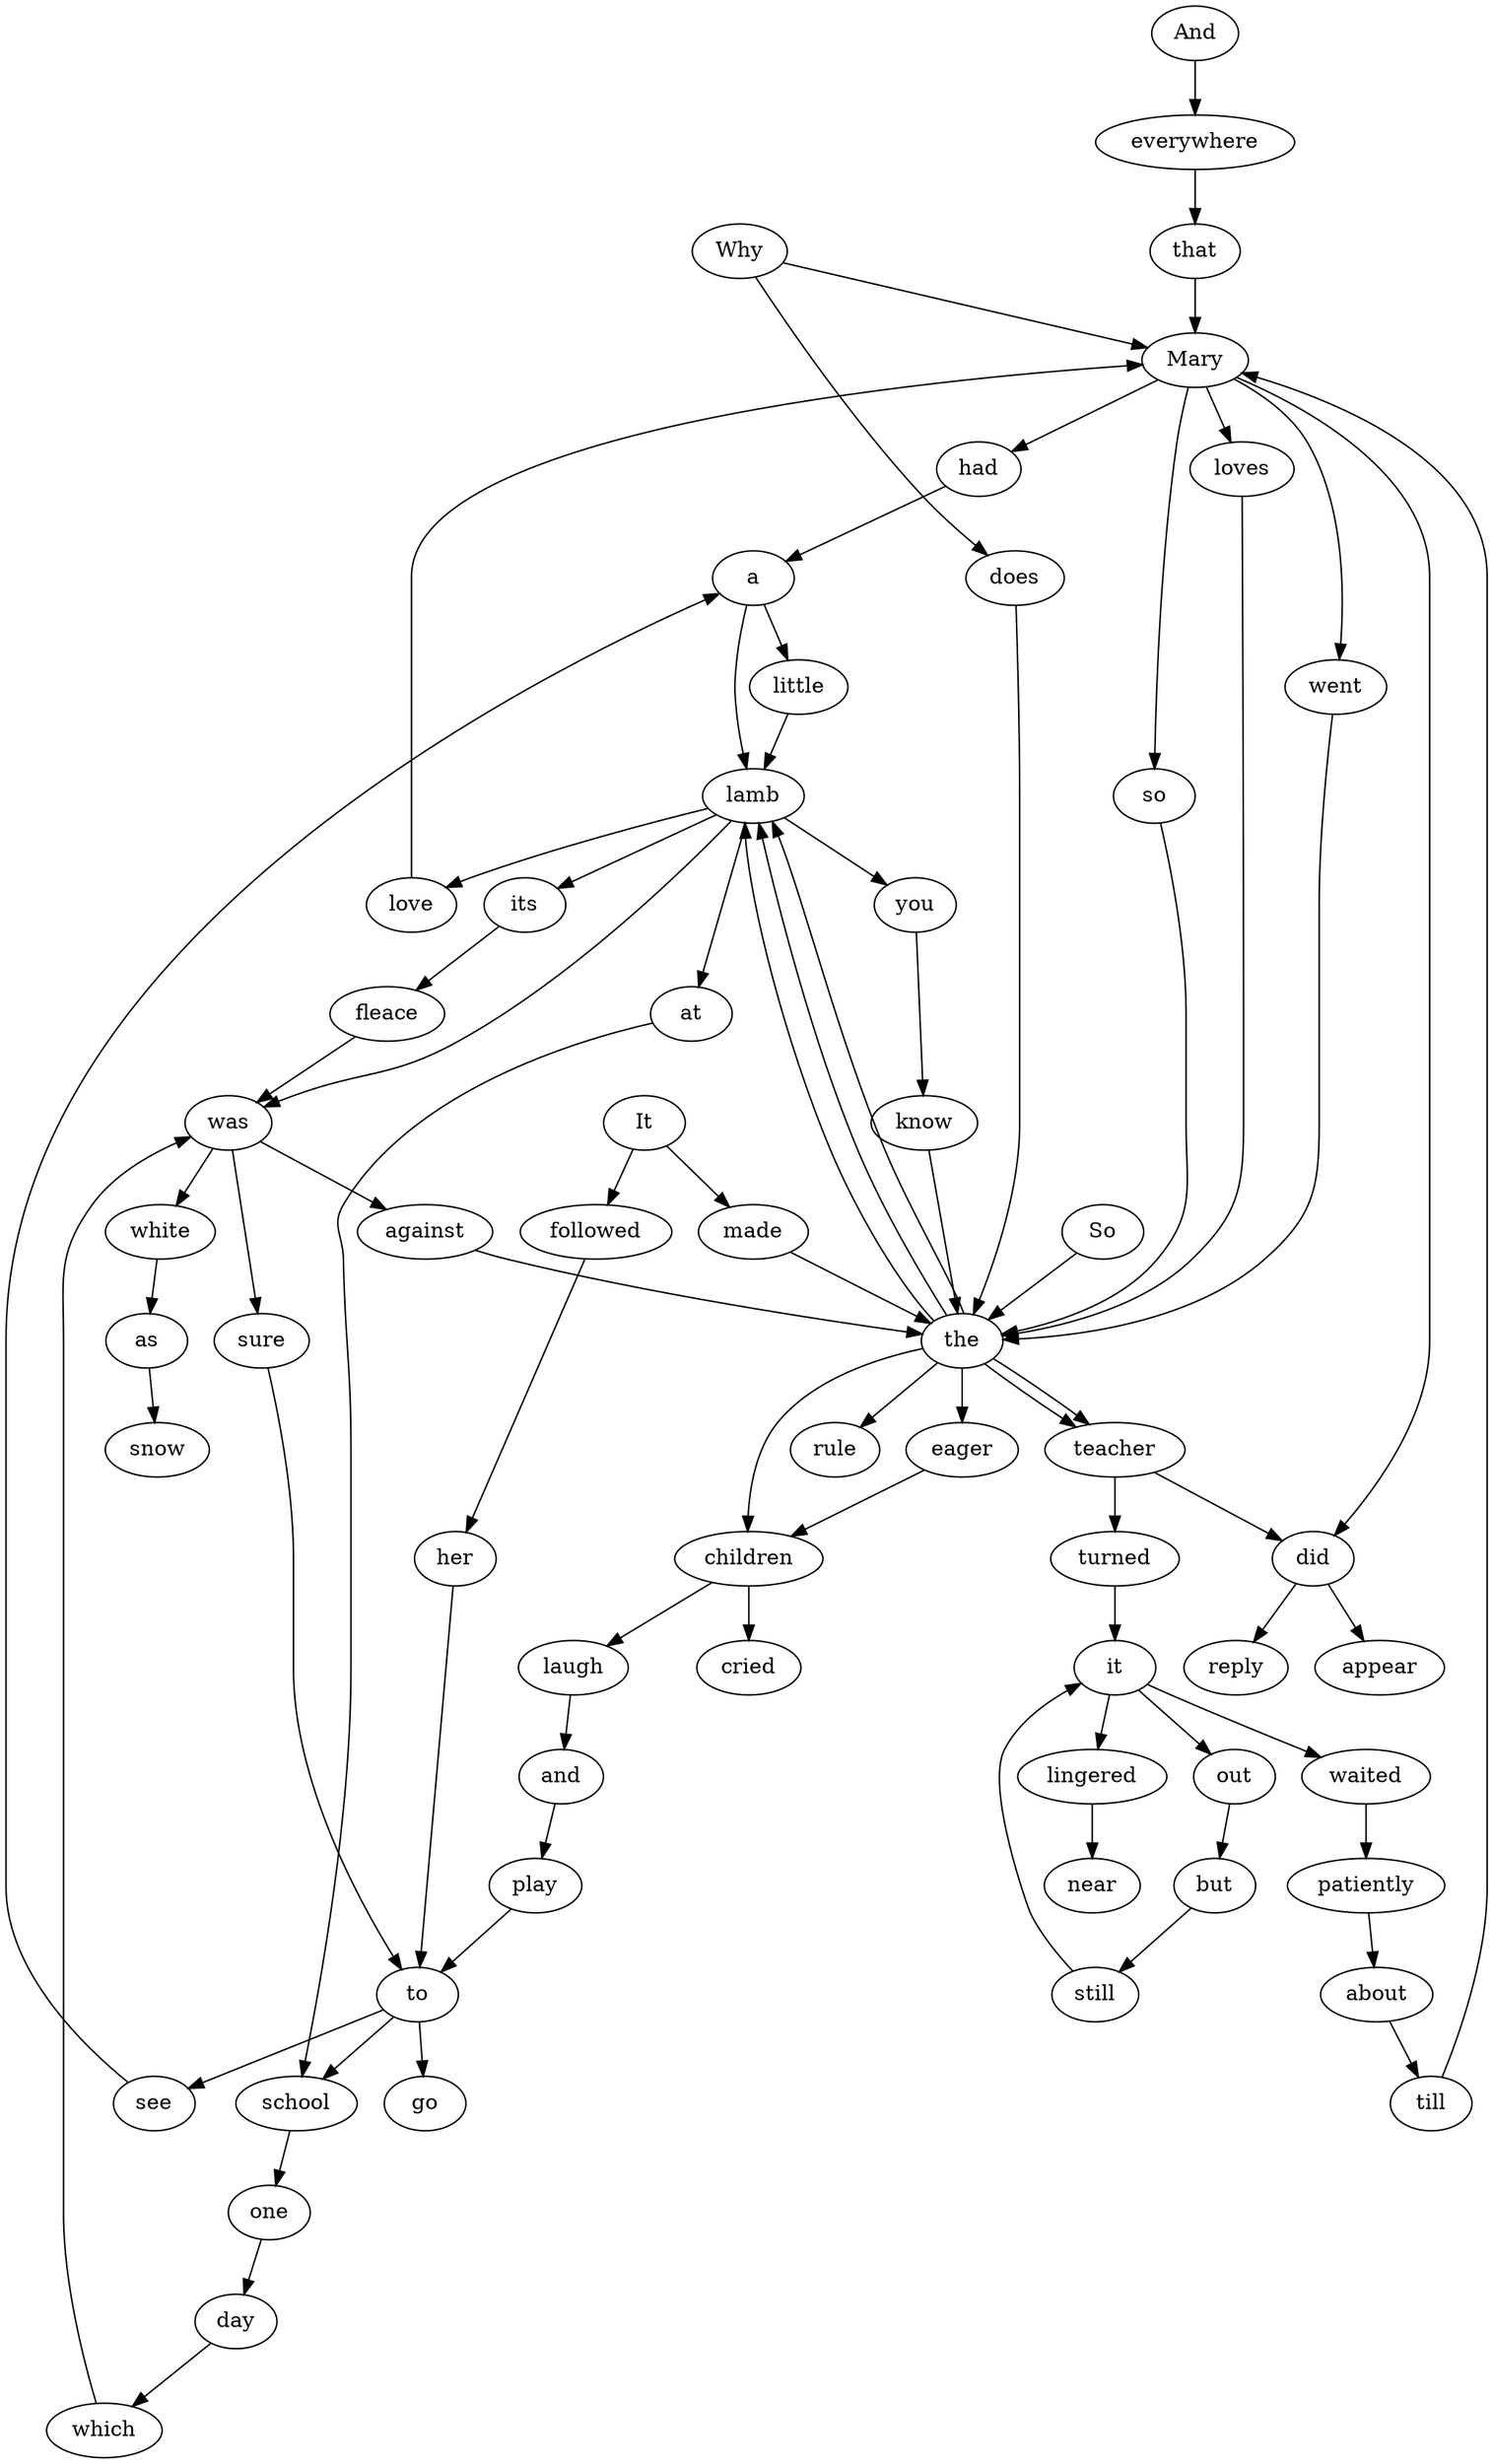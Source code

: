 digraph autograph { 
	"Mary"->"had";
	"had"->"a";
	"a"->"little";
	"little"->"lamb";
	"lamb"->"its";
	"its"->"fleace";
	"fleace"->"was";
	"was"->"white";
	"white"->"as";
	"as"->"snow";
	"And"->"everywhere";
	"everywhere"->"that";
	"that"->"Mary";
	"Mary"->"went";
	"went"->"the";
	"the"->"lamb";
	"lamb"->"was";
	"was"->"sure";
	"sure"->"to";
	"to"->"go";
	"It"->"followed";
	"followed"->"her";
	"her"->"to";
	"to"->"school";
	"school"->"one";
	"one"->"day";
	"day"->"which";
	"which"->"was";
	"was"->"against";
	"against"->"the";
	"the"->"rule";
	"It"->"made";
	"made"->"the";
	"the"->"children";
	"children"->"laugh";
	"laugh"->"and";
	"and"->"play";
	"play"->"to";
	"to"->"see";
	"see"->"a";
	"a"->"lamb";
	"lamb"->"at";
	"at"->"school";
	"So"->"the";
	"the"->"teacher";
	"teacher"->"turned";
	"turned"->"it";
	"it"->"out";
	"out"->"but";
	"but"->"still";
	"still"->"it";
	"it"->"lingered";
	"lingered"->"near";
	"it"->"waited";
	"waited"->"patiently";
	"patiently"->"about";
	"about"->"till";
	"till"->"Mary";
	"Mary"->"did";
	"did"->"appear";
	"Why"->"does";
	"does"->"the";
	"the"->"lamb";
	"lamb"->"love";
	"love"->"Mary";
	"Mary"->"so";
	"so"->"the";
	"the"->"eager";
	"eager"->"children";
	"children"->"cried";
	"Why"->"Mary";
	"Mary"->"loves";
	"loves"->"the";
	"the"->"lamb";
	"lamb"->"you";
	"you"->"know";
	"know"->"the";
	"the"->"teacher";
	"teacher"->"did";
	"did"->"reply";
}
